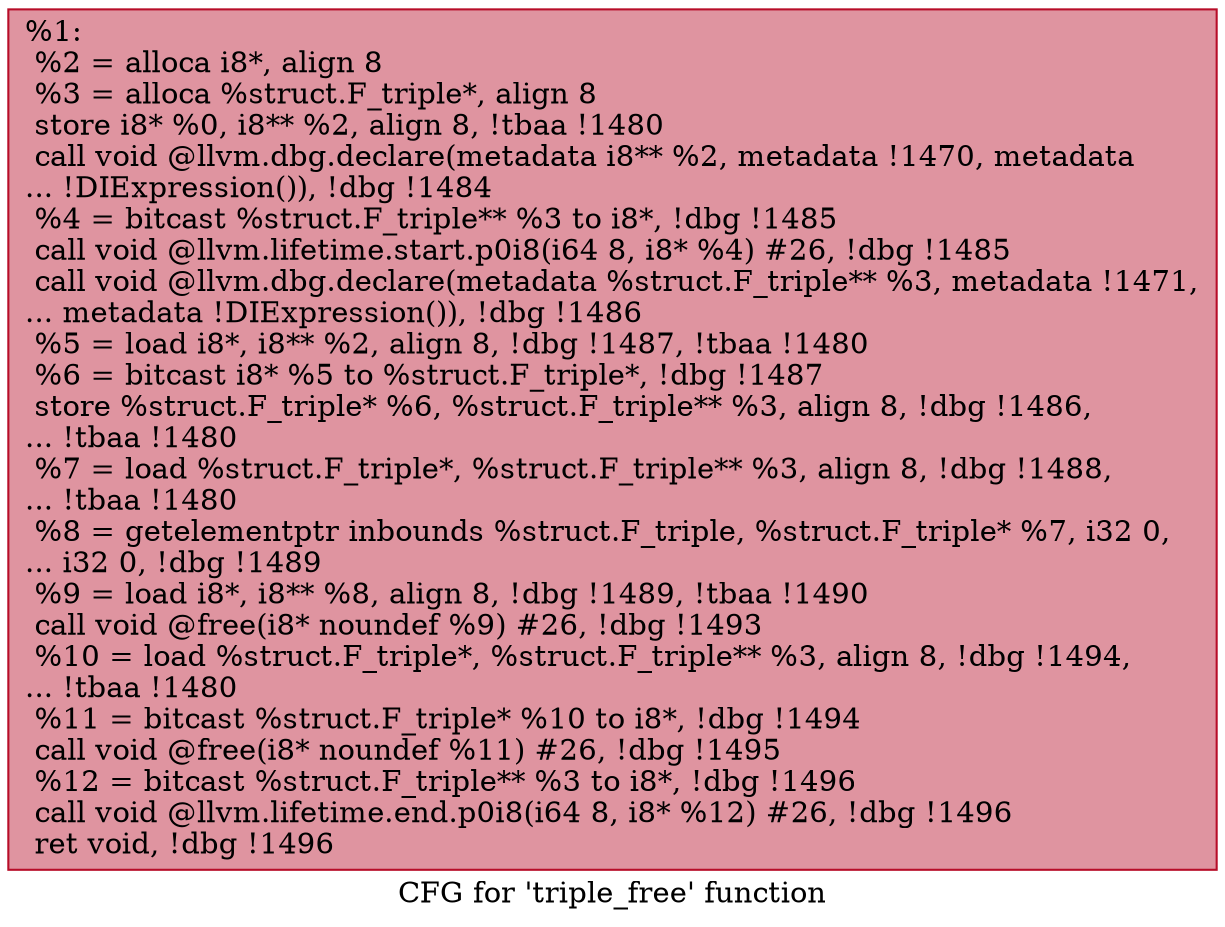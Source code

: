 digraph "CFG for 'triple_free' function" {
	label="CFG for 'triple_free' function";

	Node0x1070210 [shape=record,color="#b70d28ff", style=filled, fillcolor="#b70d2870",label="{%1:\l  %2 = alloca i8*, align 8\l  %3 = alloca %struct.F_triple*, align 8\l  store i8* %0, i8** %2, align 8, !tbaa !1480\l  call void @llvm.dbg.declare(metadata i8** %2, metadata !1470, metadata\l... !DIExpression()), !dbg !1484\l  %4 = bitcast %struct.F_triple** %3 to i8*, !dbg !1485\l  call void @llvm.lifetime.start.p0i8(i64 8, i8* %4) #26, !dbg !1485\l  call void @llvm.dbg.declare(metadata %struct.F_triple** %3, metadata !1471,\l... metadata !DIExpression()), !dbg !1486\l  %5 = load i8*, i8** %2, align 8, !dbg !1487, !tbaa !1480\l  %6 = bitcast i8* %5 to %struct.F_triple*, !dbg !1487\l  store %struct.F_triple* %6, %struct.F_triple** %3, align 8, !dbg !1486,\l... !tbaa !1480\l  %7 = load %struct.F_triple*, %struct.F_triple** %3, align 8, !dbg !1488,\l... !tbaa !1480\l  %8 = getelementptr inbounds %struct.F_triple, %struct.F_triple* %7, i32 0,\l... i32 0, !dbg !1489\l  %9 = load i8*, i8** %8, align 8, !dbg !1489, !tbaa !1490\l  call void @free(i8* noundef %9) #26, !dbg !1493\l  %10 = load %struct.F_triple*, %struct.F_triple** %3, align 8, !dbg !1494,\l... !tbaa !1480\l  %11 = bitcast %struct.F_triple* %10 to i8*, !dbg !1494\l  call void @free(i8* noundef %11) #26, !dbg !1495\l  %12 = bitcast %struct.F_triple** %3 to i8*, !dbg !1496\l  call void @llvm.lifetime.end.p0i8(i64 8, i8* %12) #26, !dbg !1496\l  ret void, !dbg !1496\l}"];
}
